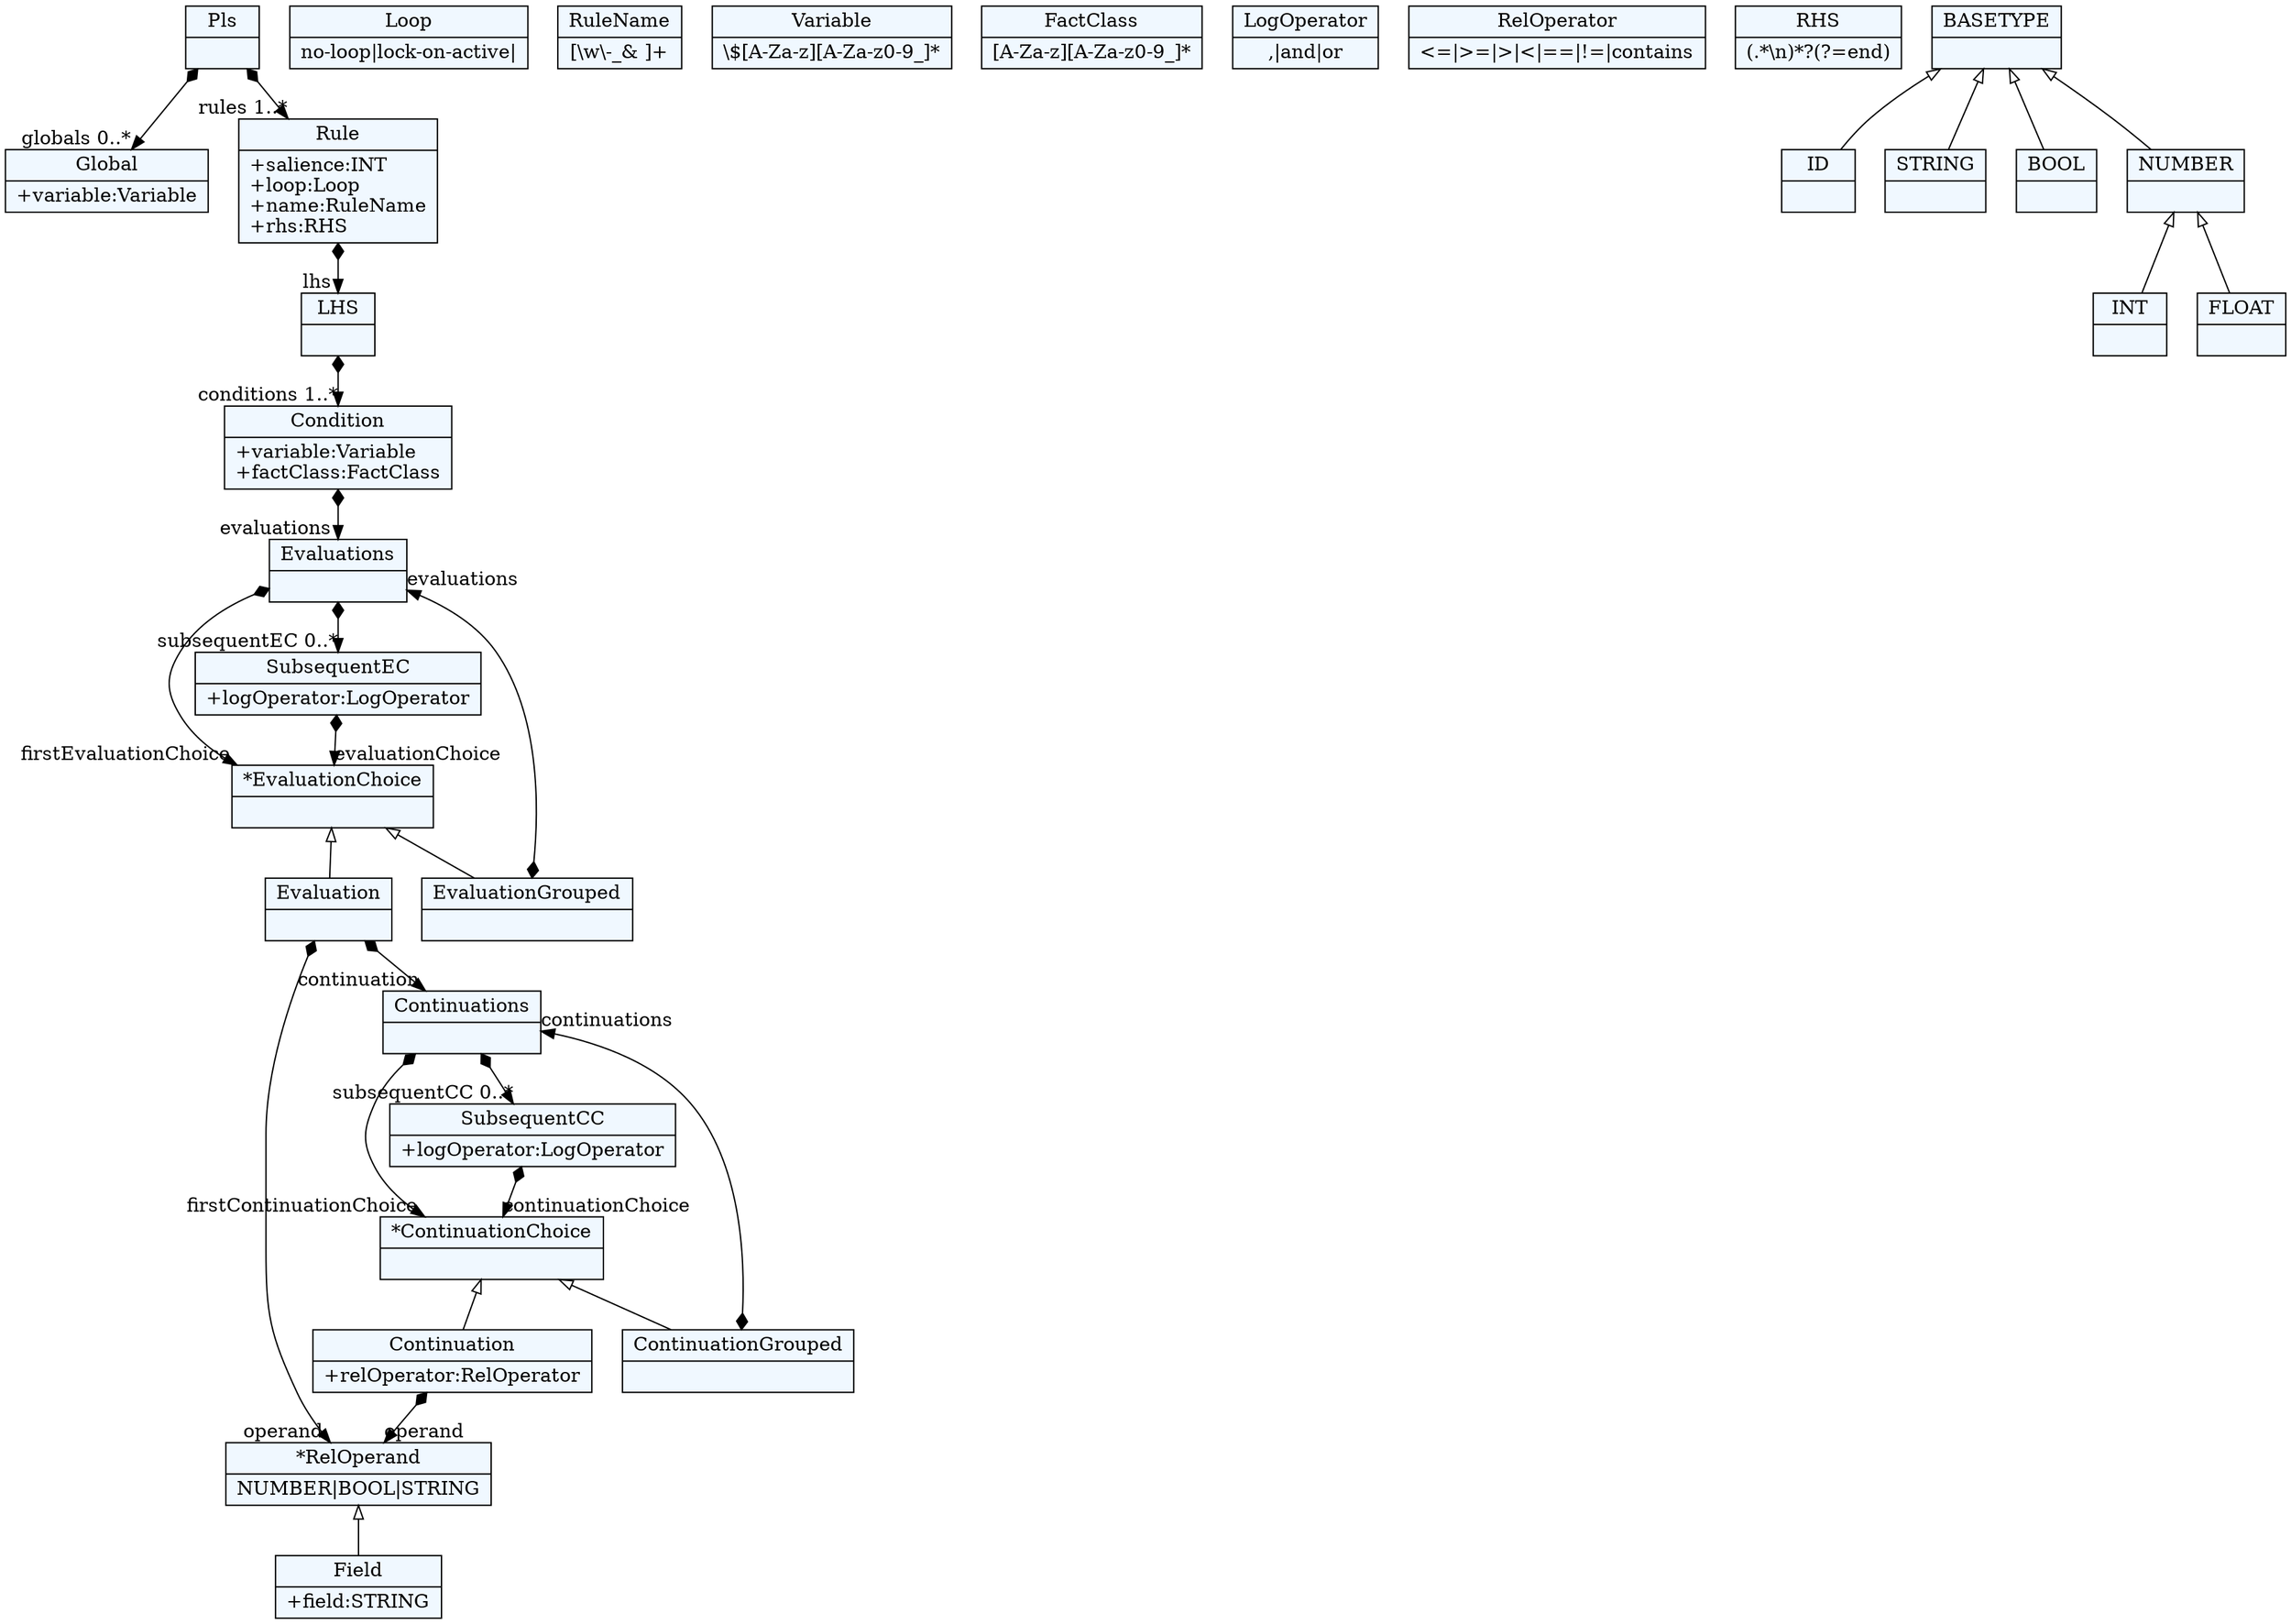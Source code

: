 
    digraph xtext {
    fontname = "Bitstream Vera Sans"
    fontsize = 8
    node[
        shape=record,
        style=filled,
        fillcolor=aliceblue
    ]
    nodesep = 0.3
    edge[dir=black,arrowtail=empty]


2468137510936 -> 2468137509992[arrowtail=diamond, dir=both, headlabel="globals 0..*"]
2468137510936 -> 2468137529816[arrowtail=diamond, dir=both, headlabel="rules 1..*"]
2468137510936[ label="{Pls|}"]

2468137509992[ label="{Global|+variable:Variable\l}"]

2468137529816 -> 2468137516600[arrowtail=diamond, dir=both, headlabel="lhs "]
2468137529816[ label="{Rule|+salience:INT\l+loop:Loop\l+name:RuleName\l+rhs:RHS\l}"]

2468137520376[ label="{Loop|no-loop\|lock-on-active\|}"]

2468137521320[ label="{RuleName|[\\w\\-_& ]+}"]

2468137516600 -> 2468137518488[arrowtail=diamond, dir=both, headlabel="conditions 1..*"]
2468137516600[ label="{LHS|}"]

2468137518488 -> 2468137515656[arrowtail=diamond, dir=both, headlabel="evaluations "]
2468137518488[ label="{Condition|+variable:Variable\l+factClass:FactClass\l}"]

2468137522264[ label="{Variable|\\$[A-Za-z][A-Za-z0-9_]*}"]

2468137526040[ label="{FactClass|[A-Za-z][A-Za-z0-9_]*}"]

2468137515656 -> 2468137517544[arrowtail=diamond, dir=both, headlabel="firstEvaluationChoice "]
2468137515656 -> 2468137508104[arrowtail=diamond, dir=both, headlabel="subsequentEC 0..*"]
2468137515656[ label="{Evaluations|}"]

2468137508104 -> 2468137517544[arrowtail=diamond, dir=both, headlabel="evaluationChoice "]
2468137508104[ label="{SubsequentEC|+logOperator:LogOperator\l}"]

2468137517544[ label="{*EvaluationChoice|}"]
2468137517544 -> 2468137502440 [dir=back]
2468137517544 -> 2468137507160 [dir=back]

2468137502440 -> 2468137515656[arrowtail=diamond, dir=both, headlabel="evaluations "]
2468137502440[ label="{EvaluationGrouped|}"]

2468137507160 -> 2468137509048[arrowtail=diamond, dir=both, headlabel="operand "]
2468137507160 -> 2468137523208[arrowtail=diamond, dir=both, headlabel="continuation "]
2468137507160[ label="{Evaluation|}"]

2468137523208 -> 2468137500552[arrowtail=diamond, dir=both, headlabel="firstContinuationChoice "]
2468137523208 -> 2468137505272[arrowtail=diamond, dir=both, headlabel="subsequentCC 0..*"]
2468137523208[ label="{Continuations|}"]

2468137505272 -> 2468137500552[arrowtail=diamond, dir=both, headlabel="continuationChoice "]
2468137505272[ label="{SubsequentCC|+logOperator:LogOperator\l}"]

2468137500552[ label="{*ContinuationChoice|}"]
2468137500552 -> 2468137506216 [dir=back]
2468137500552 -> 2468137526984 [dir=back]

2468137506216 -> 2468137523208[arrowtail=diamond, dir=both, headlabel="continuations "]
2468137506216[ label="{ContinuationGrouped|}"]

2468137526984 -> 2468137509048[arrowtail=diamond, dir=both, headlabel="operand "]
2468137526984[ label="{Continuation|+relOperator:RelOperator\l}"]

2468137519432[ label="{LogOperator|,\|and\|or}"]

2468137524152[ label="{RelOperator|\<=\|\>=\|\>\|\<\|==\|!=\|contains}"]

2468137527928[ label="{Field|+field:STRING\l}"]

2468137509048[ label="{*RelOperand|NUMBER\|BOOL\|STRING}"]
2468137509048 -> 2468137527928 [dir=back]

2468137530760[ label="{RHS|(.*\\n)*\?(\?=end)}"]

2468137498664[ label="{ID|}"]

2468137493000[ label="{STRING|}"]

2468137493944[ label="{BOOL|}"]

2468137494888[ label="{INT|}"]

2468137495832[ label="{FLOAT|}"]

2468137496776[ label="{NUMBER|}"]
2468137496776 -> 2468137495832 [dir=back]
2468137496776 -> 2468137494888 [dir=back]

2468137525096[ label="{BASETYPE|}"]
2468137525096 -> 2468137496776 [dir=back]
2468137525096 -> 2468137493944 [dir=back]
2468137525096 -> 2468137498664 [dir=back]
2468137525096 -> 2468137493000 [dir=back]


}
